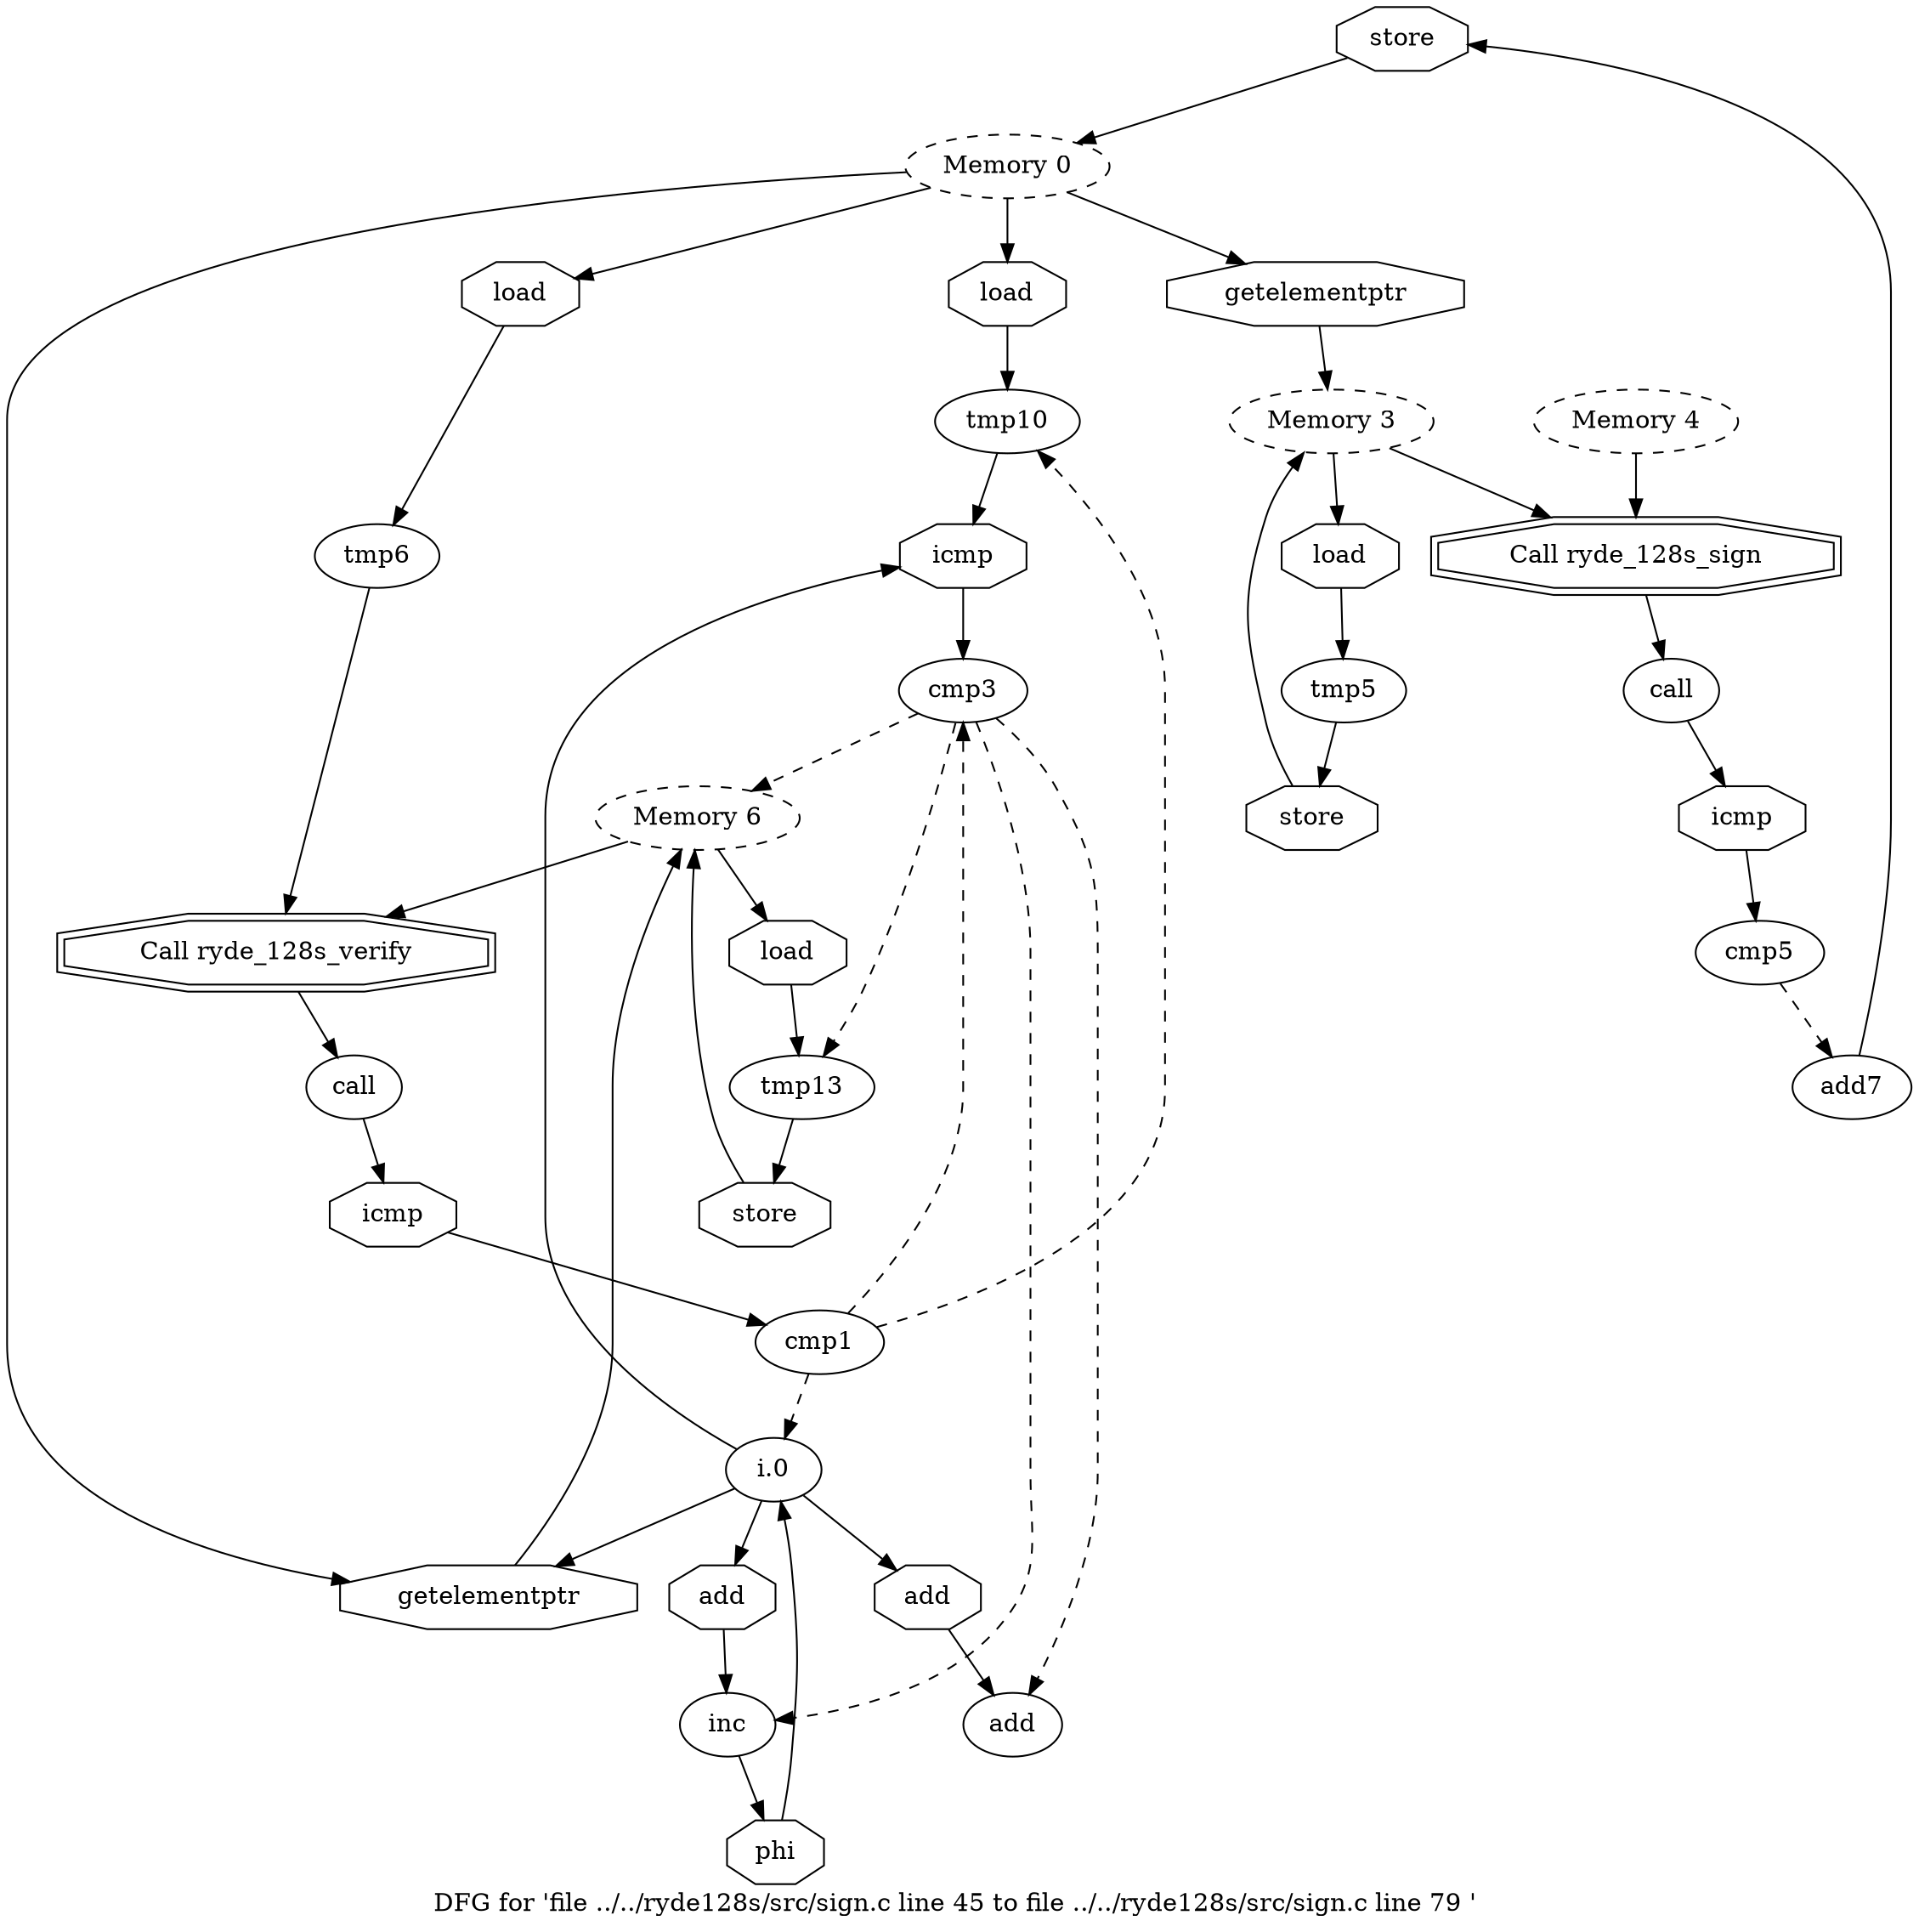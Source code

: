 digraph "DFG for 'file ../../ryde128s/src/sign.c line 45 to file ../../ryde128s/src/sign.c line 79 '  "{
label="DFG for 'file ../../ryde128s/src/sign.c line 45 to file ../../ryde128s/src/sign.c line 79 ' ";
node_229[shape=octagon,style=solid,label="store"]
node_219[shape=ellipse,style=dashed,label="Memory 0"]
"node_229"->"node_219"
node_230[shape=ellipse,style=dashed,label="Memory 6"]
node_248[shape=octagon,style=solid,label="load"]
"node_230"->"node_248"
node_234[shape=doubleoctagon,style=solid,label="Call ryde_128s_verify"]
"node_230"->"node_234"
node_224[shape=doubleoctagon,style=solid,label="Call ryde_128s_sign"]
node_223[shape=ellipse,style=solid,label="call"]
"node_224"->"node_223"
node_225[shape=ellipse,style=dashed,label="Memory 4"]
"node_225"->"node_224"
node_226[shape=ellipse,style=solid,label="cmp5"]
node_228[shape=ellipse,style=solid,label="add7"]
"node_226"->"node_228" [style=dashed]
node_227[shape=octagon,style=solid,label="icmp"]
"node_223"->"node_227"
node_222[shape=octagon,style=solid,label="store"]
node_217[shape=ellipse,style=dashed,label="Memory 3"]
"node_222"->"node_217"
node_221[shape=octagon,style=solid,label="load"]
node_220[shape=ellipse,style=solid,label="tmp5"]
"node_221"->"node_220"
"node_220"->"node_222"
node_218[shape=octagon,style=solid,label="getelementptr"]
"node_219"->"node_218"
node_242[shape=octagon,style=solid,label="load"]
"node_219"->"node_242"
node_249[shape=octagon,style=solid,label="getelementptr"]
"node_219"->"node_249"
node_232[shape=octagon,style=solid,label="load"]
"node_219"->"node_232"
"node_218"->"node_217"
"node_217"->"node_224"
"node_217"->"node_221"
node_245[shape=ellipse,style=solid,label="add"]
node_246[shape=octagon,style=solid,label="add"]
"node_246"->"node_245"
node_247[shape=ellipse,style=solid,label="tmp13"]
node_250[shape=octagon,style=solid,label="store"]
"node_247"->"node_250"
"node_248"->"node_247"
node_241[shape=ellipse,style=solid,label="tmp10"]
node_244[shape=octagon,style=solid,label="icmp"]
"node_241"->"node_244"
"node_242"->"node_241"
node_243[shape=ellipse,style=solid,label="cmp3"]
"node_243"->"node_230" [style=dashed]
"node_243"->"node_245" [style=dashed]
"node_243"->"node_247" [style=dashed]
node_239[shape=ellipse,style=solid,label="inc"]
"node_243"->"node_239" [style=dashed]
"node_244"->"node_243"
node_233[shape=ellipse,style=solid,label="call"]
"node_234"->"node_233"
node_235[shape=ellipse,style=solid,label="cmp1"]
"node_235"->"node_241" [style=dashed]
"node_235"->"node_243" [style=dashed]
node_237[shape=ellipse,style=solid,label="i.0"]
"node_235"->"node_237" [style=dashed]
node_236[shape=octagon,style=solid,label="icmp"]
"node_236"->"node_235"
"node_227"->"node_226"
"node_228"->"node_229"
"node_249"->"node_230"
"node_250"->"node_230"
"node_237"->"node_246"
"node_237"->"node_244"
"node_237"->"node_249"
node_240[shape=octagon,style=solid,label="add"]
"node_237"->"node_240"
node_238[shape=octagon,style=solid,label="phi"]
"node_238"->"node_237"
"node_239"->"node_238"
"node_240"->"node_239"
node_231[shape=ellipse,style=solid,label="tmp6"]
"node_231"->"node_234"
"node_232"->"node_231"
"node_233"->"node_236"
}

